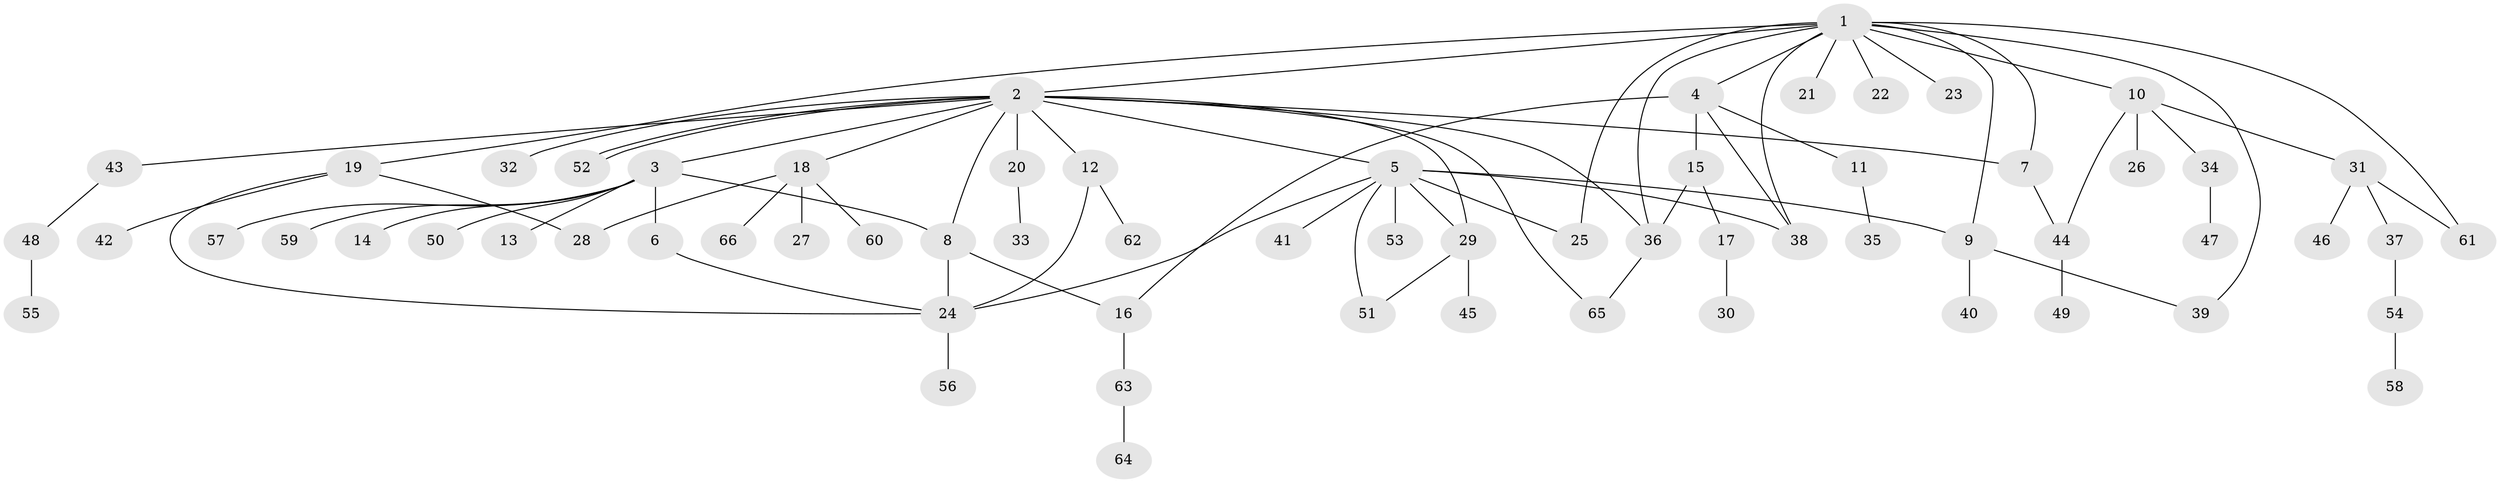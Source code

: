 // Generated by graph-tools (version 1.1) at 2025/49/03/09/25 03:49:57]
// undirected, 66 vertices, 86 edges
graph export_dot {
graph [start="1"]
  node [color=gray90,style=filled];
  1;
  2;
  3;
  4;
  5;
  6;
  7;
  8;
  9;
  10;
  11;
  12;
  13;
  14;
  15;
  16;
  17;
  18;
  19;
  20;
  21;
  22;
  23;
  24;
  25;
  26;
  27;
  28;
  29;
  30;
  31;
  32;
  33;
  34;
  35;
  36;
  37;
  38;
  39;
  40;
  41;
  42;
  43;
  44;
  45;
  46;
  47;
  48;
  49;
  50;
  51;
  52;
  53;
  54;
  55;
  56;
  57;
  58;
  59;
  60;
  61;
  62;
  63;
  64;
  65;
  66;
  1 -- 2;
  1 -- 4;
  1 -- 7;
  1 -- 9;
  1 -- 10;
  1 -- 19;
  1 -- 21;
  1 -- 22;
  1 -- 23;
  1 -- 25;
  1 -- 36;
  1 -- 38;
  1 -- 39;
  1 -- 61;
  2 -- 3;
  2 -- 5;
  2 -- 7;
  2 -- 8;
  2 -- 12;
  2 -- 18;
  2 -- 20;
  2 -- 29;
  2 -- 32;
  2 -- 36;
  2 -- 43;
  2 -- 52;
  2 -- 52;
  2 -- 65;
  3 -- 6;
  3 -- 8;
  3 -- 13;
  3 -- 14;
  3 -- 50;
  3 -- 57;
  3 -- 59;
  4 -- 11;
  4 -- 15;
  4 -- 16;
  4 -- 38;
  5 -- 9;
  5 -- 24;
  5 -- 25;
  5 -- 29;
  5 -- 38;
  5 -- 41;
  5 -- 51;
  5 -- 53;
  6 -- 24;
  7 -- 44;
  8 -- 16;
  8 -- 24;
  9 -- 39;
  9 -- 40;
  10 -- 26;
  10 -- 31;
  10 -- 34;
  10 -- 44;
  11 -- 35;
  12 -- 24;
  12 -- 62;
  15 -- 17;
  15 -- 36;
  16 -- 63;
  17 -- 30;
  18 -- 27;
  18 -- 28;
  18 -- 60;
  18 -- 66;
  19 -- 24;
  19 -- 28;
  19 -- 42;
  20 -- 33;
  24 -- 56;
  29 -- 45;
  29 -- 51;
  31 -- 37;
  31 -- 46;
  31 -- 61;
  34 -- 47;
  36 -- 65;
  37 -- 54;
  43 -- 48;
  44 -- 49;
  48 -- 55;
  54 -- 58;
  63 -- 64;
}
